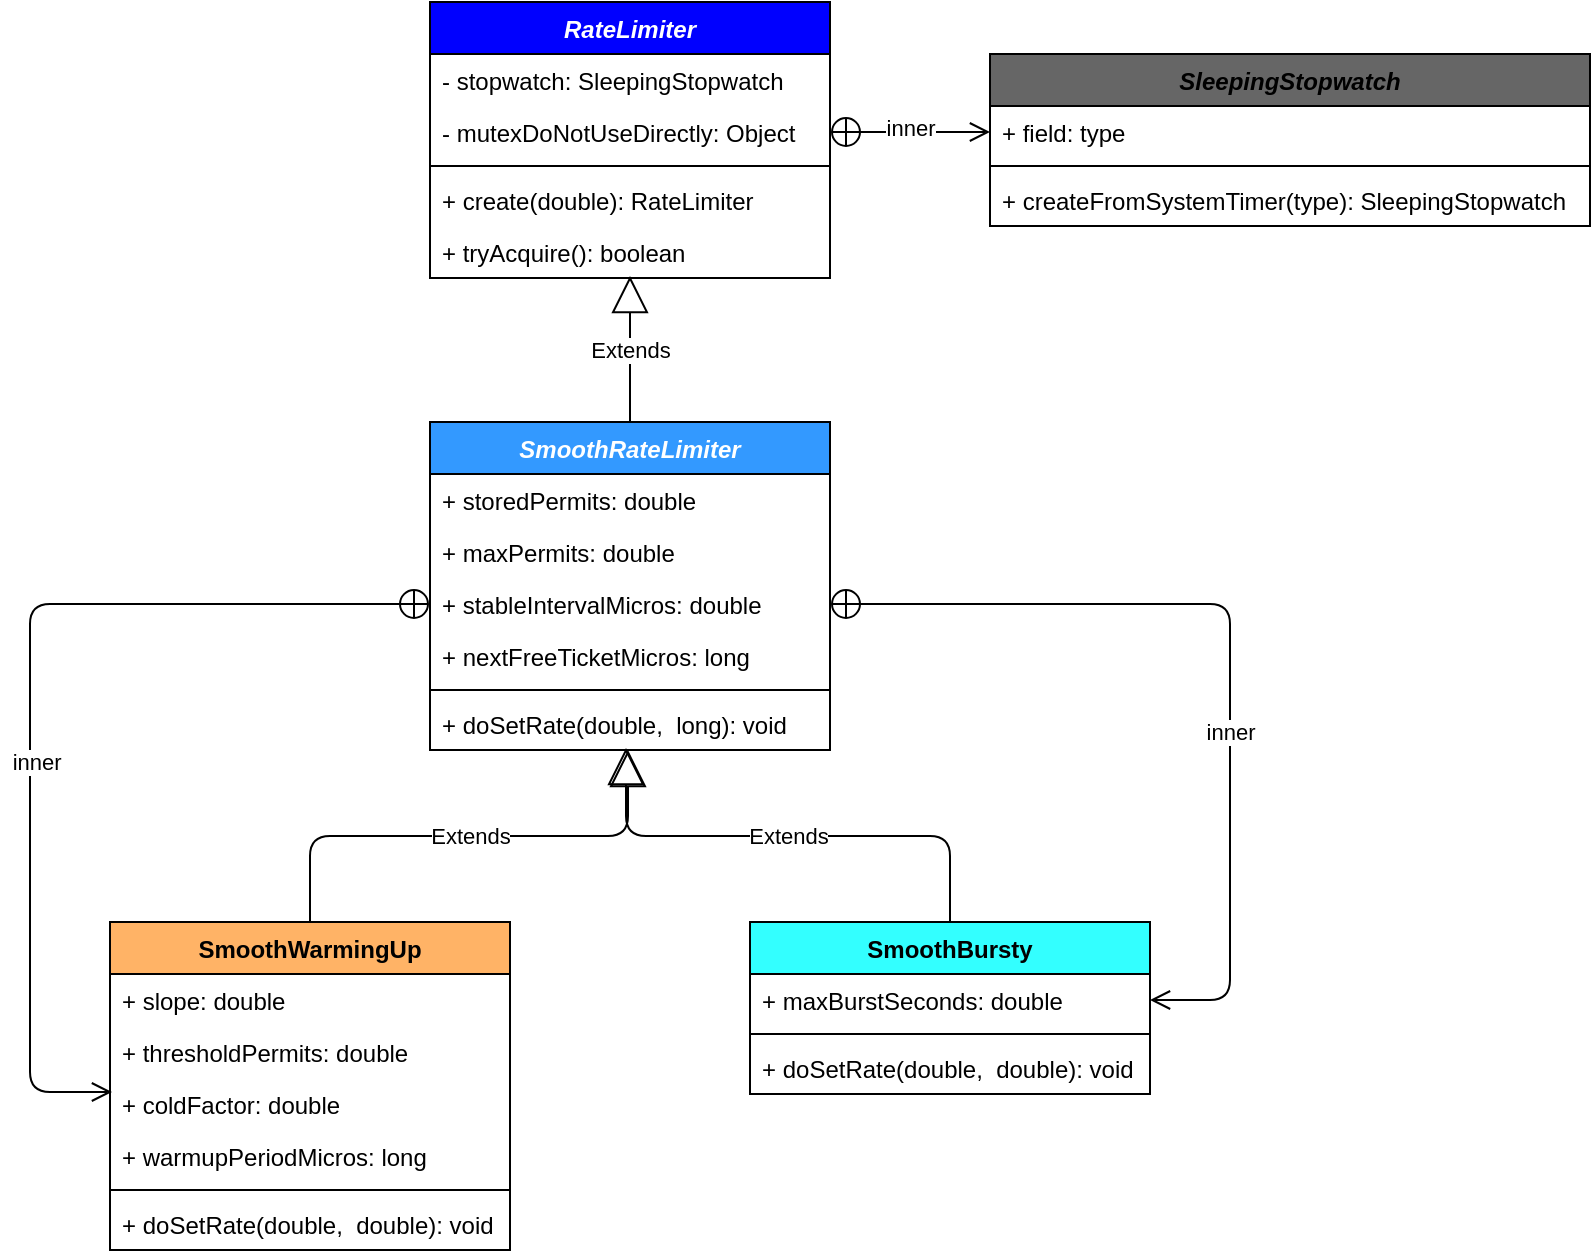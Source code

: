 <mxfile version="14.4.3" type="device" pages="2"><diagram id="yoMf1DtRJ8YMt2u7oX2t" name="继承结构"><mxGraphModel dx="1186" dy="739" grid="1" gridSize="10" guides="1" tooltips="1" connect="1" arrows="1" fold="1" page="1" pageScale="1" pageWidth="827" pageHeight="1169" math="0" shadow="0"><root><mxCell id="0"/><mxCell id="1" parent="0"/><mxCell id="Qg2oCN02Bh92i3uuPPkF-7" value="RateLimiter" style="swimlane;fontStyle=3;align=center;verticalAlign=top;childLayout=stackLayout;horizontal=1;startSize=26;horizontalStack=0;resizeParent=1;resizeParentMax=0;resizeLast=0;collapsible=1;marginBottom=0;labelBackgroundColor=#0000FF;fillColor=#0000FF;fontColor=#FFFFFF;" parent="1" vertex="1"><mxGeometry x="320" y="180" width="200" height="138" as="geometry"/></mxCell><mxCell id="Qg2oCN02Bh92i3uuPPkF-8" value="- stopwatch: SleepingStopwatch" style="text;strokeColor=none;fillColor=none;align=left;verticalAlign=top;spacingLeft=4;spacingRight=4;overflow=hidden;rotatable=0;points=[[0,0.5],[1,0.5]];portConstraint=eastwest;" parent="Qg2oCN02Bh92i3uuPPkF-7" vertex="1"><mxGeometry y="26" width="200" height="26" as="geometry"/></mxCell><mxCell id="Qg2oCN02Bh92i3uuPPkF-11" value="- mutexDoNotUseDirectly: Object" style="text;strokeColor=none;fillColor=none;align=left;verticalAlign=top;spacingLeft=4;spacingRight=4;overflow=hidden;rotatable=0;points=[[0,0.5],[1,0.5]];portConstraint=eastwest;" parent="Qg2oCN02Bh92i3uuPPkF-7" vertex="1"><mxGeometry y="52" width="200" height="26" as="geometry"/></mxCell><mxCell id="Qg2oCN02Bh92i3uuPPkF-9" value="" style="line;strokeWidth=1;fillColor=none;align=left;verticalAlign=middle;spacingTop=-1;spacingLeft=3;spacingRight=3;rotatable=0;labelPosition=right;points=[];portConstraint=eastwest;" parent="Qg2oCN02Bh92i3uuPPkF-7" vertex="1"><mxGeometry y="78" width="200" height="8" as="geometry"/></mxCell><mxCell id="Qg2oCN02Bh92i3uuPPkF-10" value="+ create(double): RateLimiter" style="text;strokeColor=none;fillColor=none;align=left;verticalAlign=top;spacingLeft=4;spacingRight=4;overflow=hidden;rotatable=0;points=[[0,0.5],[1,0.5]];portConstraint=eastwest;" parent="Qg2oCN02Bh92i3uuPPkF-7" vertex="1"><mxGeometry y="86" width="200" height="26" as="geometry"/></mxCell><mxCell id="Qg2oCN02Bh92i3uuPPkF-12" value="+ tryAcquire(): boolean" style="text;strokeColor=none;fillColor=none;align=left;verticalAlign=top;spacingLeft=4;spacingRight=4;overflow=hidden;rotatable=0;points=[[0,0.5],[1,0.5]];portConstraint=eastwest;" parent="Qg2oCN02Bh92i3uuPPkF-7" vertex="1"><mxGeometry y="112" width="200" height="26" as="geometry"/></mxCell><mxCell id="Qg2oCN02Bh92i3uuPPkF-13" value="" style="endArrow=open;startArrow=circlePlus;endFill=0;startFill=0;endSize=8;html=1;exitX=1;exitY=0.5;exitDx=0;exitDy=0;" parent="1" source="Qg2oCN02Bh92i3uuPPkF-11" target="Qg2oCN02Bh92i3uuPPkF-15" edge="1"><mxGeometry width="160" relative="1" as="geometry"><mxPoint x="385" y="297" as="sourcePoint"/><mxPoint x="385" y="390" as="targetPoint"/></mxGeometry></mxCell><mxCell id="Qg2oCN02Bh92i3uuPPkF-49" value="inner" style="edgeLabel;html=1;align=center;verticalAlign=middle;resizable=0;points=[];" parent="Qg2oCN02Bh92i3uuPPkF-13" vertex="1" connectable="0"><mxGeometry y="2" relative="1" as="geometry"><mxPoint as="offset"/></mxGeometry></mxCell><mxCell id="Qg2oCN02Bh92i3uuPPkF-14" value="SleepingStopwatch" style="swimlane;fontStyle=3;align=center;verticalAlign=top;childLayout=stackLayout;horizontal=1;startSize=26;horizontalStack=0;resizeParent=1;resizeParentMax=0;resizeLast=0;collapsible=1;marginBottom=0;fillColor=#666666;" parent="1" vertex="1"><mxGeometry x="600" y="206" width="300" height="86" as="geometry"/></mxCell><mxCell id="Qg2oCN02Bh92i3uuPPkF-15" value="+ field: type" style="text;strokeColor=none;fillColor=none;align=left;verticalAlign=top;spacingLeft=4;spacingRight=4;overflow=hidden;rotatable=0;points=[[0,0.5],[1,0.5]];portConstraint=eastwest;" parent="Qg2oCN02Bh92i3uuPPkF-14" vertex="1"><mxGeometry y="26" width="300" height="26" as="geometry"/></mxCell><mxCell id="Qg2oCN02Bh92i3uuPPkF-16" value="" style="line;strokeWidth=1;fillColor=none;align=left;verticalAlign=middle;spacingTop=-1;spacingLeft=3;spacingRight=3;rotatable=0;labelPosition=right;points=[];portConstraint=eastwest;" parent="Qg2oCN02Bh92i3uuPPkF-14" vertex="1"><mxGeometry y="52" width="300" height="8" as="geometry"/></mxCell><mxCell id="Qg2oCN02Bh92i3uuPPkF-17" value="+ createFromSystemTimer(type): SleepingStopwatch" style="text;strokeColor=none;fillColor=none;align=left;verticalAlign=top;spacingLeft=4;spacingRight=4;overflow=hidden;rotatable=0;points=[[0,0.5],[1,0.5]];portConstraint=eastwest;" parent="Qg2oCN02Bh92i3uuPPkF-14" vertex="1"><mxGeometry y="60" width="300" height="26" as="geometry"/></mxCell><mxCell id="Qg2oCN02Bh92i3uuPPkF-20" value="SmoothRateLimiter" style="swimlane;fontStyle=3;align=center;verticalAlign=top;childLayout=stackLayout;horizontal=1;startSize=26;horizontalStack=0;resizeParent=1;resizeParentMax=0;resizeLast=0;collapsible=1;marginBottom=0;fillColor=#3399FF;fontColor=#FFFFFF;" parent="1" vertex="1"><mxGeometry x="320" y="390" width="200" height="164" as="geometry"/></mxCell><mxCell id="Qg2oCN02Bh92i3uuPPkF-21" value="+ storedPermits: double" style="text;strokeColor=none;fillColor=none;align=left;verticalAlign=top;spacingLeft=4;spacingRight=4;overflow=hidden;rotatable=0;points=[[0,0.5],[1,0.5]];portConstraint=eastwest;" parent="Qg2oCN02Bh92i3uuPPkF-20" vertex="1"><mxGeometry y="26" width="200" height="26" as="geometry"/></mxCell><mxCell id="Qg2oCN02Bh92i3uuPPkF-25" value="+ maxPermits: double" style="text;strokeColor=none;fillColor=none;align=left;verticalAlign=top;spacingLeft=4;spacingRight=4;overflow=hidden;rotatable=0;points=[[0,0.5],[1,0.5]];portConstraint=eastwest;" parent="Qg2oCN02Bh92i3uuPPkF-20" vertex="1"><mxGeometry y="52" width="200" height="26" as="geometry"/></mxCell><mxCell id="Qg2oCN02Bh92i3uuPPkF-26" value="+ stableIntervalMicros: double" style="text;strokeColor=none;fillColor=none;align=left;verticalAlign=top;spacingLeft=4;spacingRight=4;overflow=hidden;rotatable=0;points=[[0,0.5],[1,0.5]];portConstraint=eastwest;" parent="Qg2oCN02Bh92i3uuPPkF-20" vertex="1"><mxGeometry y="78" width="200" height="26" as="geometry"/></mxCell><mxCell id="Qg2oCN02Bh92i3uuPPkF-27" value="+ nextFreeTicketMicros: long" style="text;strokeColor=none;fillColor=none;align=left;verticalAlign=top;spacingLeft=4;spacingRight=4;overflow=hidden;rotatable=0;points=[[0,0.5],[1,0.5]];portConstraint=eastwest;" parent="Qg2oCN02Bh92i3uuPPkF-20" vertex="1"><mxGeometry y="104" width="200" height="26" as="geometry"/></mxCell><mxCell id="Qg2oCN02Bh92i3uuPPkF-22" value="" style="line;strokeWidth=1;fillColor=none;align=left;verticalAlign=middle;spacingTop=-1;spacingLeft=3;spacingRight=3;rotatable=0;labelPosition=right;points=[];portConstraint=eastwest;" parent="Qg2oCN02Bh92i3uuPPkF-20" vertex="1"><mxGeometry y="130" width="200" height="8" as="geometry"/></mxCell><mxCell id="Qg2oCN02Bh92i3uuPPkF-23" value="+ doSetRate(double,  long): void" style="text;strokeColor=none;fillColor=none;align=left;verticalAlign=top;spacingLeft=4;spacingRight=4;overflow=hidden;rotatable=0;points=[[0,0.5],[1,0.5]];portConstraint=eastwest;" parent="Qg2oCN02Bh92i3uuPPkF-20" vertex="1"><mxGeometry y="138" width="200" height="26" as="geometry"/></mxCell><mxCell id="Qg2oCN02Bh92i3uuPPkF-24" value="Extends" style="endArrow=block;endSize=16;endFill=0;html=1;entryX=0.5;entryY=0.962;entryDx=0;entryDy=0;entryPerimeter=0;exitX=0.5;exitY=0;exitDx=0;exitDy=0;" parent="1" source="Qg2oCN02Bh92i3uuPPkF-20" target="Qg2oCN02Bh92i3uuPPkF-12" edge="1"><mxGeometry width="160" relative="1" as="geometry"><mxPoint x="140" y="380" as="sourcePoint"/><mxPoint x="300" y="380" as="targetPoint"/></mxGeometry></mxCell><mxCell id="Qg2oCN02Bh92i3uuPPkF-28" value="SmoothWarmingUp" style="swimlane;fontStyle=1;align=center;verticalAlign=top;childLayout=stackLayout;horizontal=1;startSize=26;horizontalStack=0;resizeParent=1;resizeParentMax=0;resizeLast=0;collapsible=1;marginBottom=0;fillColor=#FFB366;" parent="1" vertex="1"><mxGeometry x="160" y="640" width="200" height="164" as="geometry"/></mxCell><mxCell id="Qg2oCN02Bh92i3uuPPkF-29" value="+ slope: double" style="text;strokeColor=none;fillColor=none;align=left;verticalAlign=top;spacingLeft=4;spacingRight=4;overflow=hidden;rotatable=0;points=[[0,0.5],[1,0.5]];portConstraint=eastwest;" parent="Qg2oCN02Bh92i3uuPPkF-28" vertex="1"><mxGeometry y="26" width="200" height="26" as="geometry"/></mxCell><mxCell id="Qg2oCN02Bh92i3uuPPkF-30" value="+ thresholdPermits: double" style="text;strokeColor=none;fillColor=none;align=left;verticalAlign=top;spacingLeft=4;spacingRight=4;overflow=hidden;rotatable=0;points=[[0,0.5],[1,0.5]];portConstraint=eastwest;" parent="Qg2oCN02Bh92i3uuPPkF-28" vertex="1"><mxGeometry y="52" width="200" height="26" as="geometry"/></mxCell><mxCell id="Qg2oCN02Bh92i3uuPPkF-31" value="+ coldFactor: double" style="text;strokeColor=none;fillColor=none;align=left;verticalAlign=top;spacingLeft=4;spacingRight=4;overflow=hidden;rotatable=0;points=[[0,0.5],[1,0.5]];portConstraint=eastwest;" parent="Qg2oCN02Bh92i3uuPPkF-28" vertex="1"><mxGeometry y="78" width="200" height="26" as="geometry"/></mxCell><mxCell id="Qg2oCN02Bh92i3uuPPkF-32" value="+ warmupPeriodMicros: long" style="text;strokeColor=none;fillColor=none;align=left;verticalAlign=top;spacingLeft=4;spacingRight=4;overflow=hidden;rotatable=0;points=[[0,0.5],[1,0.5]];portConstraint=eastwest;" parent="Qg2oCN02Bh92i3uuPPkF-28" vertex="1"><mxGeometry y="104" width="200" height="26" as="geometry"/></mxCell><mxCell id="Qg2oCN02Bh92i3uuPPkF-33" value="" style="line;strokeWidth=1;fillColor=none;align=left;verticalAlign=middle;spacingTop=-1;spacingLeft=3;spacingRight=3;rotatable=0;labelPosition=right;points=[];portConstraint=eastwest;" parent="Qg2oCN02Bh92i3uuPPkF-28" vertex="1"><mxGeometry y="130" width="200" height="8" as="geometry"/></mxCell><mxCell id="Qg2oCN02Bh92i3uuPPkF-34" value="+ doSetRate(double,  double): void" style="text;strokeColor=none;fillColor=none;align=left;verticalAlign=top;spacingLeft=4;spacingRight=4;overflow=hidden;rotatable=0;points=[[0,0.5],[1,0.5]];portConstraint=eastwest;" parent="Qg2oCN02Bh92i3uuPPkF-28" vertex="1"><mxGeometry y="138" width="200" height="26" as="geometry"/></mxCell><mxCell id="Qg2oCN02Bh92i3uuPPkF-35" value="Extends" style="endArrow=block;endSize=16;endFill=0;html=1;exitX=0.5;exitY=0;exitDx=0;exitDy=0;edgeStyle=orthogonalEdgeStyle;entryX=0.495;entryY=1;entryDx=0;entryDy=0;entryPerimeter=0;" parent="1" source="Qg2oCN02Bh92i3uuPPkF-28" target="Qg2oCN02Bh92i3uuPPkF-23" edge="1"><mxGeometry width="160" relative="1" as="geometry"><mxPoint x="430" y="400" as="sourcePoint"/><mxPoint x="417" y="555" as="targetPoint"/></mxGeometry></mxCell><mxCell id="Qg2oCN02Bh92i3uuPPkF-36" value="SmoothBursty" style="swimlane;fontStyle=1;align=center;verticalAlign=top;childLayout=stackLayout;horizontal=1;startSize=26;horizontalStack=0;resizeParent=1;resizeParentMax=0;resizeLast=0;collapsible=1;marginBottom=0;fillColor=#33FFFF;" parent="1" vertex="1"><mxGeometry x="480" y="640" width="200" height="86" as="geometry"/></mxCell><mxCell id="Qg2oCN02Bh92i3uuPPkF-37" value="+ maxBurstSeconds: double" style="text;strokeColor=none;fillColor=none;align=left;verticalAlign=top;spacingLeft=4;spacingRight=4;overflow=hidden;rotatable=0;points=[[0,0.5],[1,0.5]];portConstraint=eastwest;" parent="Qg2oCN02Bh92i3uuPPkF-36" vertex="1"><mxGeometry y="26" width="200" height="26" as="geometry"/></mxCell><mxCell id="Qg2oCN02Bh92i3uuPPkF-41" value="" style="line;strokeWidth=1;fillColor=none;align=left;verticalAlign=middle;spacingTop=-1;spacingLeft=3;spacingRight=3;rotatable=0;labelPosition=right;points=[];portConstraint=eastwest;" parent="Qg2oCN02Bh92i3uuPPkF-36" vertex="1"><mxGeometry y="52" width="200" height="8" as="geometry"/></mxCell><mxCell id="Qg2oCN02Bh92i3uuPPkF-42" value="+ doSetRate(double,  double): void" style="text;strokeColor=none;fillColor=none;align=left;verticalAlign=top;spacingLeft=4;spacingRight=4;overflow=hidden;rotatable=0;points=[[0,0.5],[1,0.5]];portConstraint=eastwest;" parent="Qg2oCN02Bh92i3uuPPkF-36" vertex="1"><mxGeometry y="60" width="200" height="26" as="geometry"/></mxCell><mxCell id="Qg2oCN02Bh92i3uuPPkF-43" value="Extends" style="endArrow=block;endSize=16;endFill=0;html=1;exitX=0.5;exitY=0;exitDx=0;exitDy=0;edgeStyle=orthogonalEdgeStyle;entryX=0.49;entryY=0.962;entryDx=0;entryDy=0;entryPerimeter=0;" parent="1" source="Qg2oCN02Bh92i3uuPPkF-36" target="Qg2oCN02Bh92i3uuPPkF-23" edge="1"><mxGeometry width="160" relative="1" as="geometry"><mxPoint x="230" y="690" as="sourcePoint"/><mxPoint x="427" y="565" as="targetPoint"/></mxGeometry></mxCell><mxCell id="Qg2oCN02Bh92i3uuPPkF-45" value="" style="endArrow=open;startArrow=circlePlus;endFill=0;startFill=0;endSize=8;html=1;entryX=0.005;entryY=0.269;entryDx=0;entryDy=0;exitX=0;exitY=0.5;exitDx=0;exitDy=0;edgeStyle=orthogonalEdgeStyle;entryPerimeter=0;" parent="1" source="Qg2oCN02Bh92i3uuPPkF-26" target="Qg2oCN02Bh92i3uuPPkF-31" edge="1"><mxGeometry width="160" relative="1" as="geometry"><mxPoint x="530" y="255" as="sourcePoint"/><mxPoint x="610" y="255" as="targetPoint"/><Array as="points"><mxPoint x="120" y="481"/><mxPoint x="120" y="725"/></Array></mxGeometry></mxCell><mxCell id="Qg2oCN02Bh92i3uuPPkF-48" value="e&lt;span style=&quot;color: rgb(0 , 0 , 0)&quot;&gt;inner&lt;/span&gt;" style="edgeLabel;html=1;align=center;verticalAlign=middle;resizable=0;points=[];fontColor=#FFFFFF;" parent="Qg2oCN02Bh92i3uuPPkF-45" vertex="1" connectable="0"><mxGeometry x="0.15" relative="1" as="geometry"><mxPoint as="offset"/></mxGeometry></mxCell><mxCell id="Qg2oCN02Bh92i3uuPPkF-46" value="" style="endArrow=open;startArrow=circlePlus;endFill=0;startFill=0;endSize=8;html=1;exitX=1;exitY=0.5;exitDx=0;exitDy=0;edgeStyle=orthogonalEdgeStyle;entryX=1;entryY=0.5;entryDx=0;entryDy=0;" parent="1" source="Qg2oCN02Bh92i3uuPPkF-26" target="Qg2oCN02Bh92i3uuPPkF-37" edge="1"><mxGeometry width="160" relative="1" as="geometry"><mxPoint x="330" y="491" as="sourcePoint"/><mxPoint x="270" y="650" as="targetPoint"/><Array as="points"><mxPoint x="720" y="481"/><mxPoint x="720" y="679"/></Array></mxGeometry></mxCell><mxCell id="Qg2oCN02Bh92i3uuPPkF-47" value="&lt;font color=&quot;#000000&quot;&gt;inner&lt;/font&gt;" style="edgeLabel;html=1;align=center;verticalAlign=middle;resizable=0;points=[];fontColor=#FFFFFF;" parent="Qg2oCN02Bh92i3uuPPkF-46" vertex="1" connectable="0"><mxGeometry x="0.205" relative="1" as="geometry"><mxPoint as="offset"/></mxGeometry></mxCell></root></mxGraphModel></diagram><diagram id="LypPnaPYXiQ4kSUc-nej" name="aquire"><mxGraphModel dx="1186" dy="739" grid="1" gridSize="10" guides="1" tooltips="1" connect="1" arrows="1" fold="1" page="1" pageScale="1" pageWidth="827" pageHeight="1169" math="0" shadow="0"><root><mxCell id="qM5LqqpXfEe-49U1phq8-0"/><mxCell id="qM5LqqpXfEe-49U1phq8-1" parent="qM5LqqpXfEe-49U1phq8-0"/></root></mxGraphModel></diagram></mxfile>